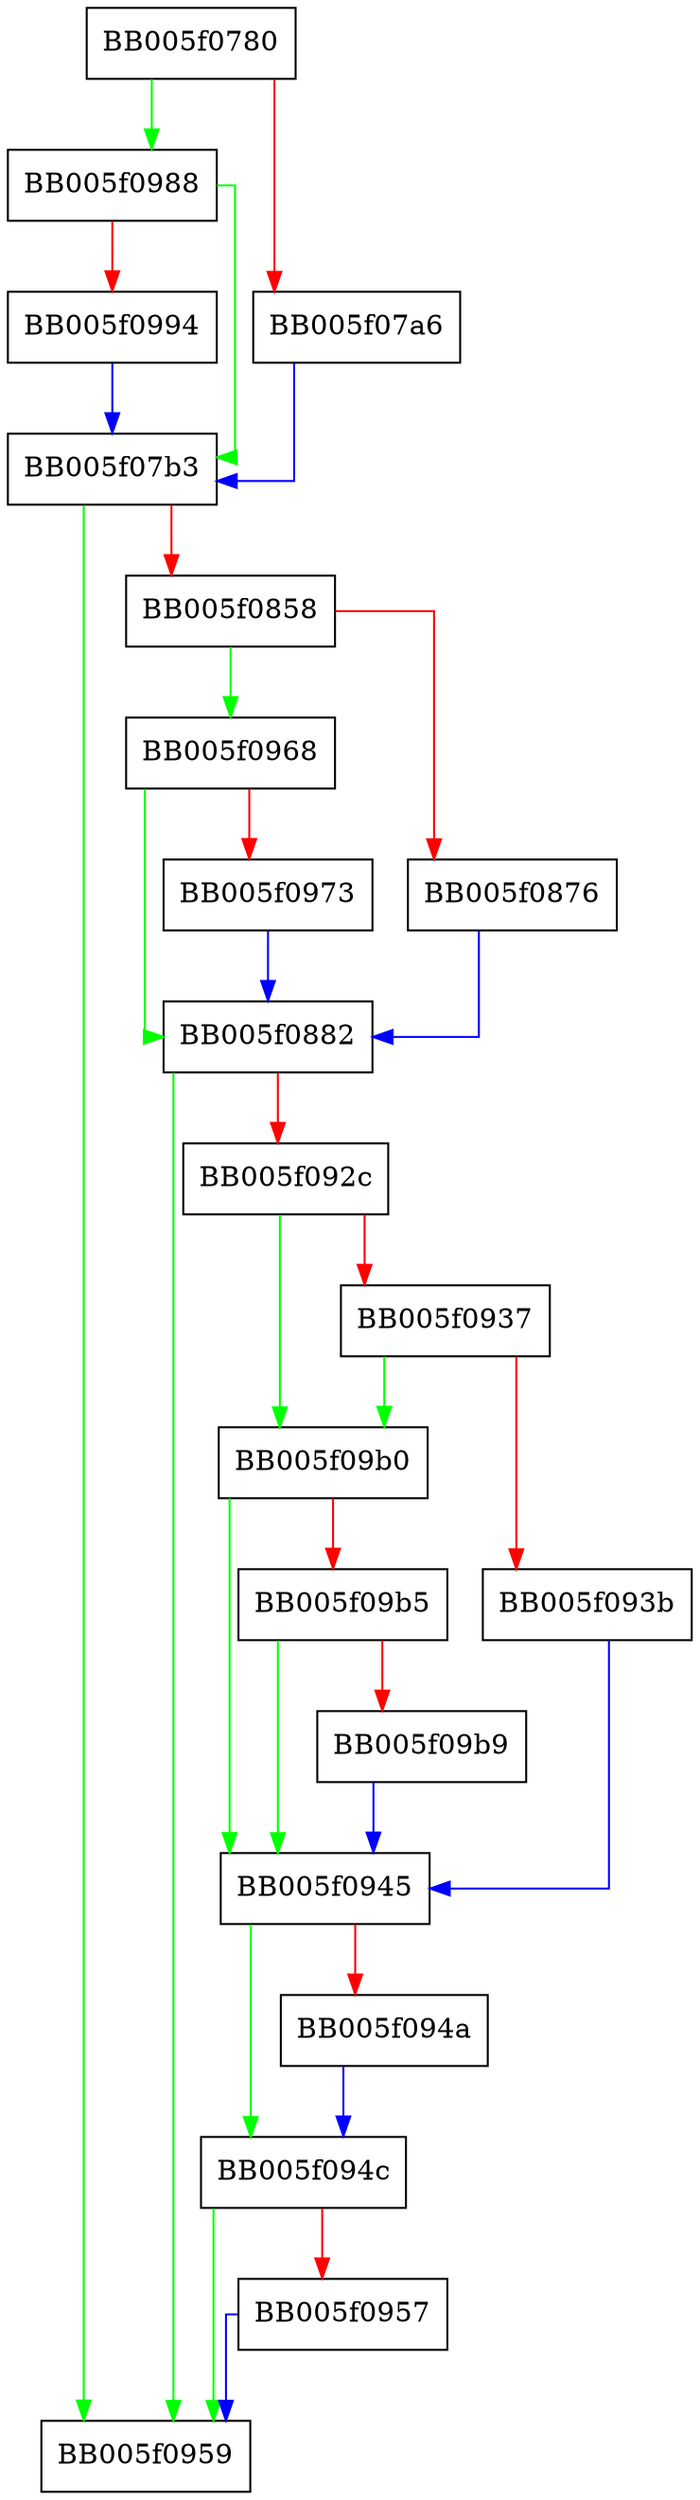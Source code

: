 digraph OPENSSL_gmtime_diff {
  node [shape="box"];
  graph [splines=ortho];
  BB005f0780 -> BB005f0988 [color="green"];
  BB005f0780 -> BB005f07a6 [color="red"];
  BB005f07a6 -> BB005f07b3 [color="blue"];
  BB005f07b3 -> BB005f0959 [color="green"];
  BB005f07b3 -> BB005f0858 [color="red"];
  BB005f0858 -> BB005f0968 [color="green"];
  BB005f0858 -> BB005f0876 [color="red"];
  BB005f0876 -> BB005f0882 [color="blue"];
  BB005f0882 -> BB005f0959 [color="green"];
  BB005f0882 -> BB005f092c [color="red"];
  BB005f092c -> BB005f09b0 [color="green"];
  BB005f092c -> BB005f0937 [color="red"];
  BB005f0937 -> BB005f09b0 [color="green"];
  BB005f0937 -> BB005f093b [color="red"];
  BB005f093b -> BB005f0945 [color="blue"];
  BB005f0945 -> BB005f094c [color="green"];
  BB005f0945 -> BB005f094a [color="red"];
  BB005f094a -> BB005f094c [color="blue"];
  BB005f094c -> BB005f0959 [color="green"];
  BB005f094c -> BB005f0957 [color="red"];
  BB005f0957 -> BB005f0959 [color="blue"];
  BB005f0968 -> BB005f0882 [color="green"];
  BB005f0968 -> BB005f0973 [color="red"];
  BB005f0973 -> BB005f0882 [color="blue"];
  BB005f0988 -> BB005f07b3 [color="green"];
  BB005f0988 -> BB005f0994 [color="red"];
  BB005f0994 -> BB005f07b3 [color="blue"];
  BB005f09b0 -> BB005f0945 [color="green"];
  BB005f09b0 -> BB005f09b5 [color="red"];
  BB005f09b5 -> BB005f0945 [color="green"];
  BB005f09b5 -> BB005f09b9 [color="red"];
  BB005f09b9 -> BB005f0945 [color="blue"];
}